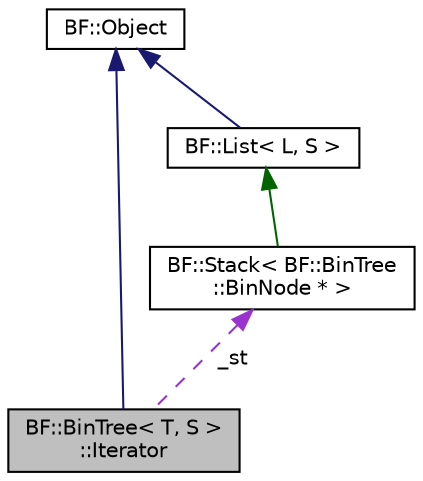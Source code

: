digraph "BF::BinTree&lt; T, S &gt;::Iterator"
{
 // LATEX_PDF_SIZE
  edge [fontname="Helvetica",fontsize="10",labelfontname="Helvetica",labelfontsize="10"];
  node [fontname="Helvetica",fontsize="10",shape=record];
  Node1 [label="BF::BinTree\< T, S \>\l::Iterator",height=0.2,width=0.4,color="black", fillcolor="grey75", style="filled", fontcolor="black",tooltip=" "];
  Node2 -> Node1 [dir="back",color="midnightblue",fontsize="10",style="solid",fontname="Helvetica"];
  Node2 [label="BF::Object",height=0.2,width=0.4,color="black", fillcolor="white", style="filled",URL="$d1/d3a/classBF_1_1Object.html",tooltip=" "];
  Node3 -> Node1 [dir="back",color="darkorchid3",fontsize="10",style="dashed",label=" _st" ,fontname="Helvetica"];
  Node3 [label="BF::Stack\< BF::BinTree\l::BinNode * \>",height=0.2,width=0.4,color="black", fillcolor="white", style="filled",URL="$d4/dbd/classBF_1_1Stack.html",tooltip=" "];
  Node4 -> Node3 [dir="back",color="darkgreen",fontsize="10",style="solid",fontname="Helvetica"];
  Node4 [label="BF::List\< L, S \>",height=0.2,width=0.4,color="black", fillcolor="white", style="filled",URL="$d1/de0/classBF_1_1List.html",tooltip=" "];
  Node2 -> Node4 [dir="back",color="midnightblue",fontsize="10",style="solid",fontname="Helvetica"];
}
